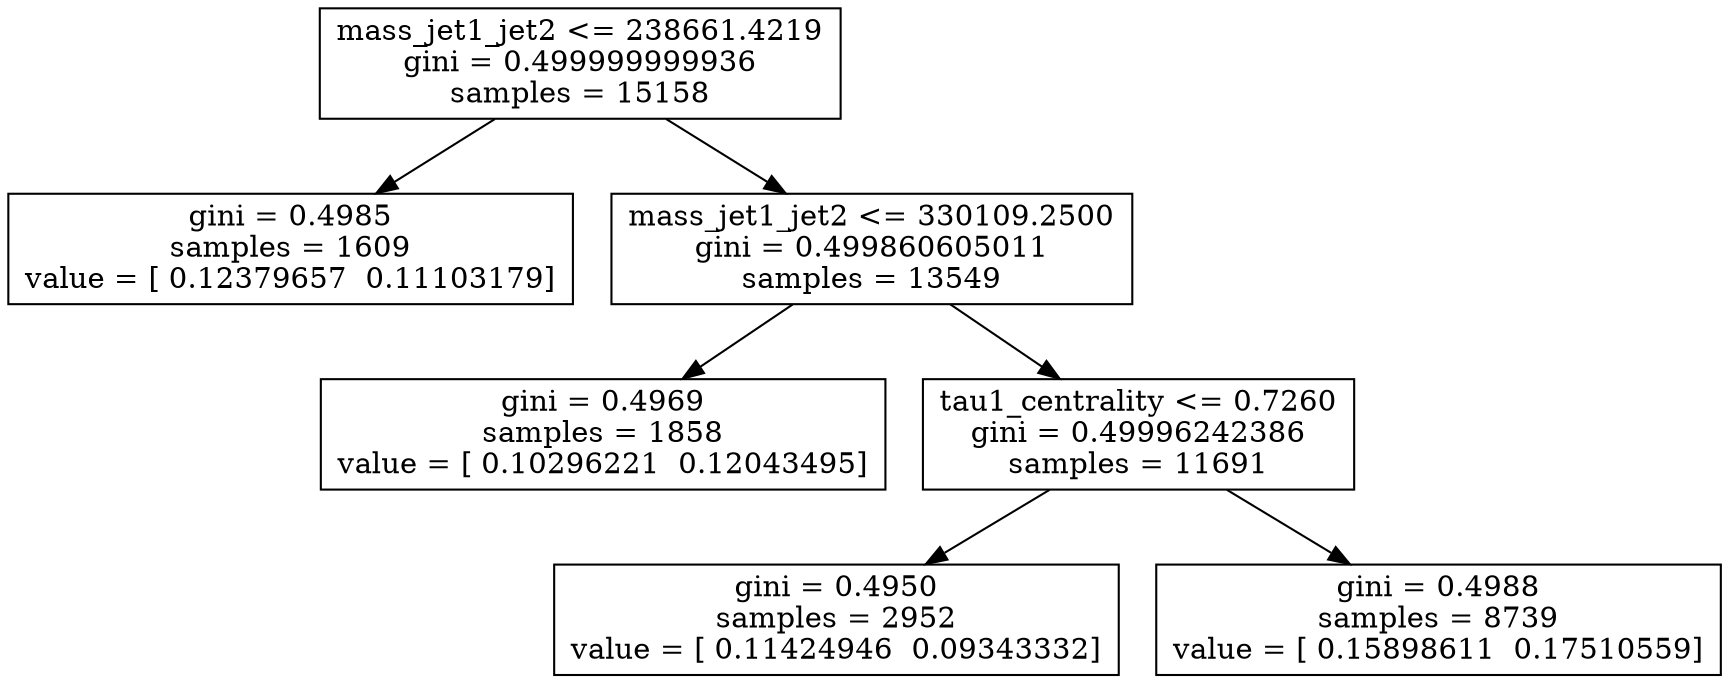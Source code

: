 digraph Tree {
0 [label="mass_jet1_jet2 <= 238661.4219\ngini = 0.499999999936\nsamples = 15158", shape="box"] ;
1 [label="gini = 0.4985\nsamples = 1609\nvalue = [ 0.12379657  0.11103179]", shape="box"] ;
0 -> 1 ;
2 [label="mass_jet1_jet2 <= 330109.2500\ngini = 0.499860605011\nsamples = 13549", shape="box"] ;
0 -> 2 ;
3 [label="gini = 0.4969\nsamples = 1858\nvalue = [ 0.10296221  0.12043495]", shape="box"] ;
2 -> 3 ;
4 [label="tau1_centrality <= 0.7260\ngini = 0.49996242386\nsamples = 11691", shape="box"] ;
2 -> 4 ;
5 [label="gini = 0.4950\nsamples = 2952\nvalue = [ 0.11424946  0.09343332]", shape="box"] ;
4 -> 5 ;
6 [label="gini = 0.4988\nsamples = 8739\nvalue = [ 0.15898611  0.17510559]", shape="box"] ;
4 -> 6 ;
}